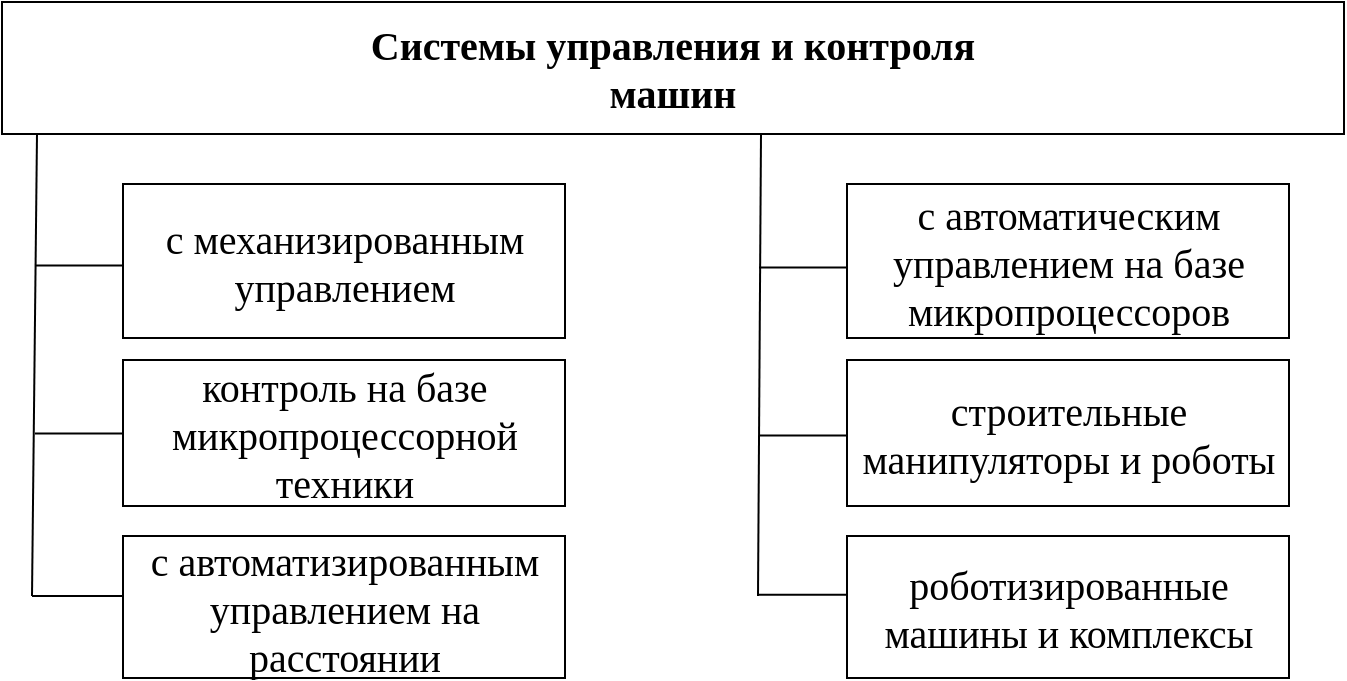 <mxfile version="25.0.2">
  <diagram name="Page-1" id="ad52d381-51e7-2e0d-a935-2d0ddd2fd229">
    <mxGraphModel dx="2219" dy="1075" grid="1" gridSize="11" guides="1" tooltips="1" connect="1" arrows="1" fold="1" page="1" pageScale="1" pageWidth="1100" pageHeight="850" background="none" math="0" shadow="0">
      <root>
        <mxCell id="0" />
        <mxCell id="1" parent="0" />
        <mxCell id="6KmtZAOlgm-U0TDbHOTj-2" value="Системы управления&amp;nbsp;и контроля&lt;div&gt;машин&lt;/div&gt;" style="rounded=0;whiteSpace=wrap;html=1;fontSize=20;fontStyle=1;fontFamily=Times New Roman;" vertex="1" parent="1">
          <mxGeometry x="260" y="88" width="671" height="66" as="geometry" />
        </mxCell>
        <mxCell id="6KmtZAOlgm-U0TDbHOTj-25" value="с автоматическим управлением на базе микропроцессоров" style="rounded=0;whiteSpace=wrap;html=1;fontSize=20;fontFamily=Times New Roman;" vertex="1" parent="1">
          <mxGeometry x="682.5" y="179" width="221" height="77" as="geometry" />
        </mxCell>
        <mxCell id="6KmtZAOlgm-U0TDbHOTj-26" value="строительные манипуляторы и роботы" style="rounded=0;whiteSpace=wrap;html=1;fontSize=20;fontFamily=Times New Roman;" vertex="1" parent="1">
          <mxGeometry x="682.5" y="267" width="221" height="73" as="geometry" />
        </mxCell>
        <mxCell id="6KmtZAOlgm-U0TDbHOTj-27" value="роботизированные машины и комплексы" style="rounded=0;whiteSpace=wrap;html=1;fontSize=20;fontFamily=Times New Roman;" vertex="1" parent="1">
          <mxGeometry x="682.5" y="355" width="221" height="71" as="geometry" />
        </mxCell>
        <mxCell id="6KmtZAOlgm-U0TDbHOTj-29" value="" style="endArrow=none;html=1;rounded=0;entryX=0.09;entryY=0.999;entryDx=0;entryDy=0;entryPerimeter=0;" edge="1" parent="1">
          <mxGeometry width="50" height="50" relative="1" as="geometry">
            <mxPoint x="638" y="385" as="sourcePoint" />
            <mxPoint x="639.5" y="154" as="targetPoint" />
          </mxGeometry>
        </mxCell>
        <mxCell id="6KmtZAOlgm-U0TDbHOTj-31" value="" style="endArrow=none;html=1;rounded=0;entryX=0;entryY=0.5;entryDx=0;entryDy=0;" edge="1" parent="1">
          <mxGeometry width="50" height="50" relative="1" as="geometry">
            <mxPoint x="638.5" y="384.43" as="sourcePoint" />
            <mxPoint x="682.5" y="384.43" as="targetPoint" />
          </mxGeometry>
        </mxCell>
        <mxCell id="6KmtZAOlgm-U0TDbHOTj-32" value="" style="endArrow=none;html=1;rounded=0;entryX=0;entryY=0.5;entryDx=0;entryDy=0;" edge="1" parent="1">
          <mxGeometry width="50" height="50" relative="1" as="geometry">
            <mxPoint x="638.5" y="304.8" as="sourcePoint" />
            <mxPoint x="682.5" y="304.8" as="targetPoint" />
          </mxGeometry>
        </mxCell>
        <mxCell id="6KmtZAOlgm-U0TDbHOTj-33" value="" style="endArrow=none;html=1;rounded=0;entryX=0;entryY=0.5;entryDx=0;entryDy=0;" edge="1" parent="1">
          <mxGeometry width="50" height="50" relative="1" as="geometry">
            <mxPoint x="638.5" y="220.8" as="sourcePoint" />
            <mxPoint x="682.5" y="220.8" as="targetPoint" />
          </mxGeometry>
        </mxCell>
        <mxCell id="6KmtZAOlgm-U0TDbHOTj-34" value="с механизированным управлением" style="rounded=0;whiteSpace=wrap;html=1;fontSize=20;fontFamily=Times New Roman;" vertex="1" parent="1">
          <mxGeometry x="320.5" y="179" width="221" height="77" as="geometry" />
        </mxCell>
        <mxCell id="6KmtZAOlgm-U0TDbHOTj-35" value="контроль на базе микропроцессорной техники" style="rounded=0;whiteSpace=wrap;html=1;fontSize=20;fontFamily=Times New Roman;" vertex="1" parent="1">
          <mxGeometry x="320.5" y="267" width="221" height="73" as="geometry" />
        </mxCell>
        <mxCell id="6KmtZAOlgm-U0TDbHOTj-36" value="с автоматизированным управлением на расстоянии" style="rounded=0;whiteSpace=wrap;html=1;fontSize=20;fontFamily=Times New Roman;" vertex="1" parent="1">
          <mxGeometry x="320.5" y="355" width="221" height="71" as="geometry" />
        </mxCell>
        <mxCell id="6KmtZAOlgm-U0TDbHOTj-38" value="" style="endArrow=none;html=1;rounded=0;entryX=0.09;entryY=0.999;entryDx=0;entryDy=0;entryPerimeter=0;" edge="1" parent="1">
          <mxGeometry width="50" height="50" relative="1" as="geometry">
            <mxPoint x="275" y="385" as="sourcePoint" />
            <mxPoint x="277.5" y="154" as="targetPoint" />
          </mxGeometry>
        </mxCell>
        <mxCell id="6KmtZAOlgm-U0TDbHOTj-40" value="" style="endArrow=none;html=1;rounded=0;entryX=0;entryY=0.5;entryDx=0;entryDy=0;" edge="1" parent="1">
          <mxGeometry width="50" height="50" relative="1" as="geometry">
            <mxPoint x="275" y="385" as="sourcePoint" />
            <mxPoint x="320.5" y="385.0" as="targetPoint" />
          </mxGeometry>
        </mxCell>
        <mxCell id="6KmtZAOlgm-U0TDbHOTj-41" value="" style="endArrow=none;html=1;rounded=0;entryX=0;entryY=0.5;entryDx=0;entryDy=0;" edge="1" parent="1">
          <mxGeometry width="50" height="50" relative="1" as="geometry">
            <mxPoint x="276.5" y="303.8" as="sourcePoint" />
            <mxPoint x="320.5" y="303.8" as="targetPoint" />
          </mxGeometry>
        </mxCell>
        <mxCell id="6KmtZAOlgm-U0TDbHOTj-42" value="" style="endArrow=none;html=1;rounded=0;entryX=0;entryY=0.5;entryDx=0;entryDy=0;" edge="1" parent="1">
          <mxGeometry width="50" height="50" relative="1" as="geometry">
            <mxPoint x="276.5" y="219.8" as="sourcePoint" />
            <mxPoint x="320.5" y="219.8" as="targetPoint" />
          </mxGeometry>
        </mxCell>
      </root>
    </mxGraphModel>
  </diagram>
</mxfile>
